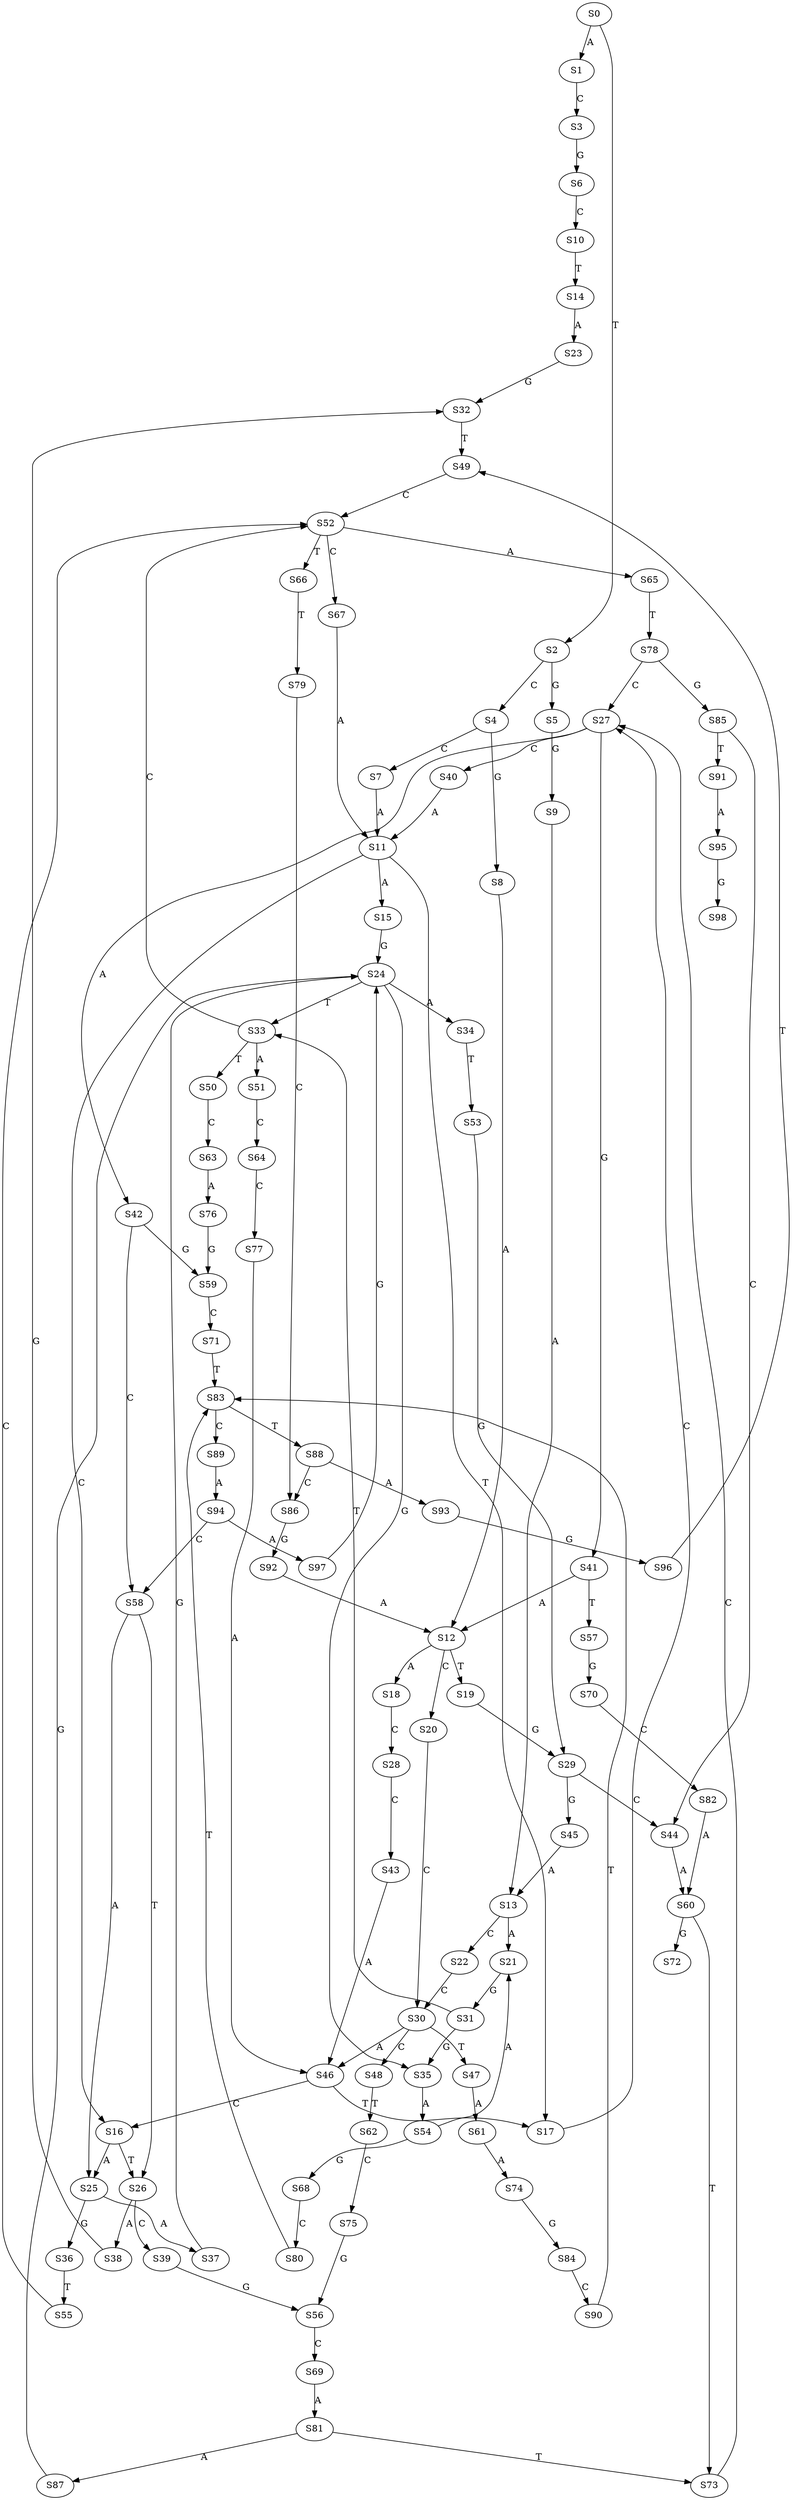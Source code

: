 strict digraph  {
	S0 -> S1 [ label = A ];
	S0 -> S2 [ label = T ];
	S1 -> S3 [ label = C ];
	S2 -> S4 [ label = C ];
	S2 -> S5 [ label = G ];
	S3 -> S6 [ label = G ];
	S4 -> S7 [ label = C ];
	S4 -> S8 [ label = G ];
	S5 -> S9 [ label = G ];
	S6 -> S10 [ label = C ];
	S7 -> S11 [ label = A ];
	S8 -> S12 [ label = A ];
	S9 -> S13 [ label = A ];
	S10 -> S14 [ label = T ];
	S11 -> S15 [ label = A ];
	S11 -> S16 [ label = C ];
	S11 -> S17 [ label = T ];
	S12 -> S18 [ label = A ];
	S12 -> S19 [ label = T ];
	S12 -> S20 [ label = C ];
	S13 -> S21 [ label = A ];
	S13 -> S22 [ label = C ];
	S14 -> S23 [ label = A ];
	S15 -> S24 [ label = G ];
	S16 -> S25 [ label = A ];
	S16 -> S26 [ label = T ];
	S17 -> S27 [ label = C ];
	S18 -> S28 [ label = C ];
	S19 -> S29 [ label = G ];
	S20 -> S30 [ label = C ];
	S21 -> S31 [ label = G ];
	S22 -> S30 [ label = C ];
	S23 -> S32 [ label = G ];
	S24 -> S33 [ label = T ];
	S24 -> S34 [ label = A ];
	S24 -> S35 [ label = G ];
	S25 -> S36 [ label = G ];
	S25 -> S37 [ label = A ];
	S26 -> S38 [ label = A ];
	S26 -> S39 [ label = C ];
	S27 -> S40 [ label = C ];
	S27 -> S41 [ label = G ];
	S27 -> S42 [ label = A ];
	S28 -> S43 [ label = C ];
	S29 -> S44 [ label = C ];
	S29 -> S45 [ label = G ];
	S30 -> S46 [ label = A ];
	S30 -> S47 [ label = T ];
	S30 -> S48 [ label = C ];
	S31 -> S33 [ label = T ];
	S31 -> S35 [ label = G ];
	S32 -> S49 [ label = T ];
	S33 -> S50 [ label = T ];
	S33 -> S51 [ label = A ];
	S33 -> S52 [ label = C ];
	S34 -> S53 [ label = T ];
	S35 -> S54 [ label = A ];
	S36 -> S55 [ label = T ];
	S37 -> S24 [ label = G ];
	S38 -> S32 [ label = G ];
	S39 -> S56 [ label = G ];
	S40 -> S11 [ label = A ];
	S41 -> S12 [ label = A ];
	S41 -> S57 [ label = T ];
	S42 -> S58 [ label = C ];
	S42 -> S59 [ label = G ];
	S43 -> S46 [ label = A ];
	S44 -> S60 [ label = A ];
	S45 -> S13 [ label = A ];
	S46 -> S17 [ label = T ];
	S46 -> S16 [ label = C ];
	S47 -> S61 [ label = A ];
	S48 -> S62 [ label = T ];
	S49 -> S52 [ label = C ];
	S50 -> S63 [ label = C ];
	S51 -> S64 [ label = C ];
	S52 -> S65 [ label = A ];
	S52 -> S66 [ label = T ];
	S52 -> S67 [ label = C ];
	S53 -> S29 [ label = G ];
	S54 -> S21 [ label = A ];
	S54 -> S68 [ label = G ];
	S55 -> S52 [ label = C ];
	S56 -> S69 [ label = C ];
	S57 -> S70 [ label = G ];
	S58 -> S26 [ label = T ];
	S58 -> S25 [ label = A ];
	S59 -> S71 [ label = C ];
	S60 -> S72 [ label = G ];
	S60 -> S73 [ label = T ];
	S61 -> S74 [ label = A ];
	S62 -> S75 [ label = C ];
	S63 -> S76 [ label = A ];
	S64 -> S77 [ label = C ];
	S65 -> S78 [ label = T ];
	S66 -> S79 [ label = T ];
	S67 -> S11 [ label = A ];
	S68 -> S80 [ label = C ];
	S69 -> S81 [ label = A ];
	S70 -> S82 [ label = C ];
	S71 -> S83 [ label = T ];
	S73 -> S27 [ label = C ];
	S74 -> S84 [ label = G ];
	S75 -> S56 [ label = G ];
	S76 -> S59 [ label = G ];
	S77 -> S46 [ label = A ];
	S78 -> S85 [ label = G ];
	S78 -> S27 [ label = C ];
	S79 -> S86 [ label = C ];
	S80 -> S83 [ label = T ];
	S81 -> S73 [ label = T ];
	S81 -> S87 [ label = A ];
	S82 -> S60 [ label = A ];
	S83 -> S88 [ label = T ];
	S83 -> S89 [ label = C ];
	S84 -> S90 [ label = C ];
	S85 -> S44 [ label = C ];
	S85 -> S91 [ label = T ];
	S86 -> S92 [ label = G ];
	S87 -> S24 [ label = G ];
	S88 -> S93 [ label = A ];
	S88 -> S86 [ label = C ];
	S89 -> S94 [ label = A ];
	S90 -> S83 [ label = T ];
	S91 -> S95 [ label = A ];
	S92 -> S12 [ label = A ];
	S93 -> S96 [ label = G ];
	S94 -> S97 [ label = A ];
	S94 -> S58 [ label = C ];
	S95 -> S98 [ label = G ];
	S96 -> S49 [ label = T ];
	S97 -> S24 [ label = G ];
}

